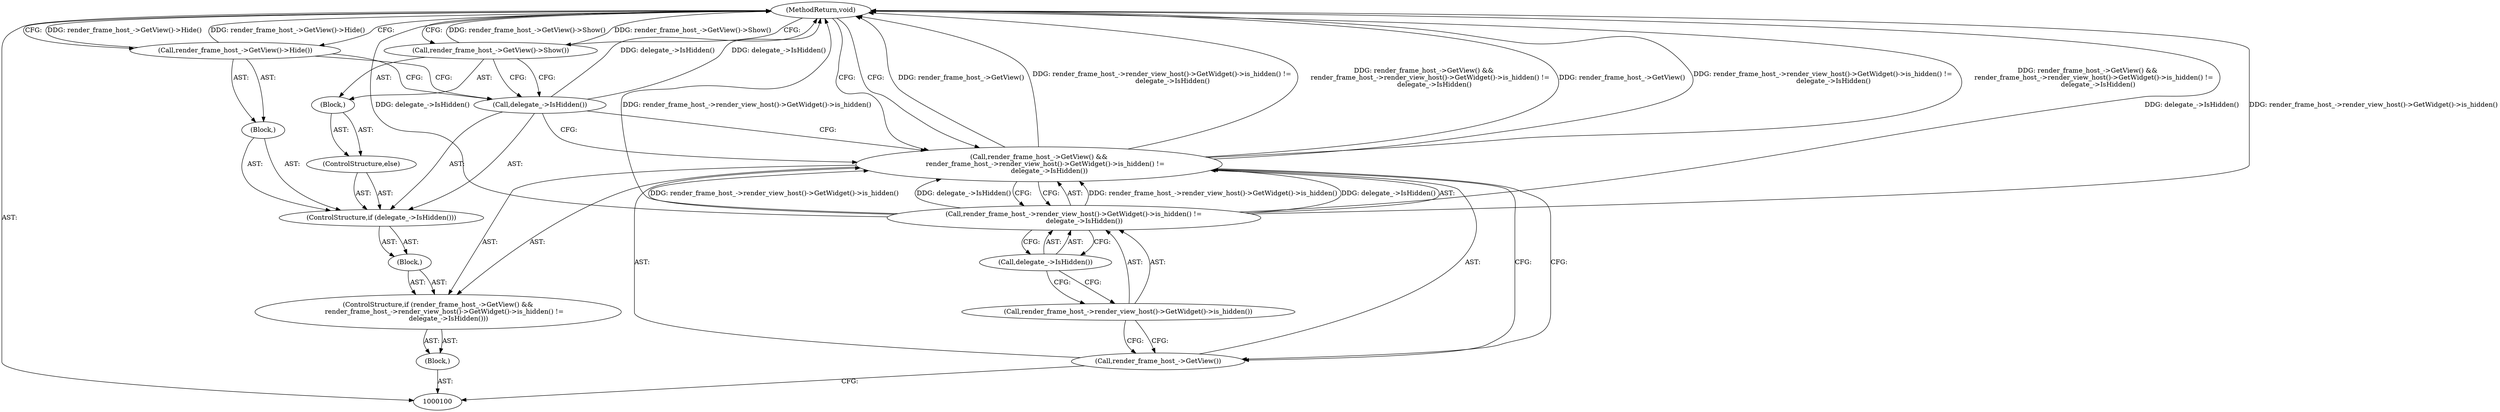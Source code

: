 digraph "1_Chrome_adca986a53b31b6da4cb22f8e755f6856daea89a_1" {
"1000116" [label="(MethodReturn,void)"];
"1000101" [label="(Block,)"];
"1000102" [label="(ControlStructure,if (render_frame_host_->GetView() &&\n      render_frame_host_->render_view_host()->GetWidget()->is_hidden() !=\n          delegate_->IsHidden()))"];
"1000103" [label="(Call,render_frame_host_->GetView() &&\n      render_frame_host_->render_view_host()->GetWidget()->is_hidden() !=\n          delegate_->IsHidden())"];
"1000104" [label="(Call,render_frame_host_->GetView())"];
"1000105" [label="(Call,render_frame_host_->render_view_host()->GetWidget()->is_hidden() !=\n          delegate_->IsHidden())"];
"1000106" [label="(Call,render_frame_host_->render_view_host()->GetWidget()->is_hidden())"];
"1000107" [label="(Call,delegate_->IsHidden())"];
"1000108" [label="(Block,)"];
"1000111" [label="(Block,)"];
"1000109" [label="(ControlStructure,if (delegate_->IsHidden()))"];
"1000110" [label="(Call,delegate_->IsHidden())"];
"1000112" [label="(Call,render_frame_host_->GetView()->Hide())"];
"1000114" [label="(Block,)"];
"1000113" [label="(ControlStructure,else)"];
"1000115" [label="(Call,render_frame_host_->GetView()->Show())"];
"1000116" -> "1000100"  [label="AST: "];
"1000116" -> "1000112"  [label="CFG: "];
"1000116" -> "1000115"  [label="CFG: "];
"1000116" -> "1000103"  [label="CFG: "];
"1000105" -> "1000116"  [label="DDG: delegate_->IsHidden()"];
"1000105" -> "1000116"  [label="DDG: render_frame_host_->render_view_host()->GetWidget()->is_hidden()"];
"1000103" -> "1000116"  [label="DDG: render_frame_host_->GetView()"];
"1000103" -> "1000116"  [label="DDG: render_frame_host_->render_view_host()->GetWidget()->is_hidden() !=\n          delegate_->IsHidden()"];
"1000103" -> "1000116"  [label="DDG: render_frame_host_->GetView() &&\n      render_frame_host_->render_view_host()->GetWidget()->is_hidden() !=\n          delegate_->IsHidden()"];
"1000115" -> "1000116"  [label="DDG: render_frame_host_->GetView()->Show()"];
"1000112" -> "1000116"  [label="DDG: render_frame_host_->GetView()->Hide()"];
"1000110" -> "1000116"  [label="DDG: delegate_->IsHidden()"];
"1000101" -> "1000100"  [label="AST: "];
"1000102" -> "1000101"  [label="AST: "];
"1000102" -> "1000101"  [label="AST: "];
"1000103" -> "1000102"  [label="AST: "];
"1000108" -> "1000102"  [label="AST: "];
"1000103" -> "1000102"  [label="AST: "];
"1000103" -> "1000104"  [label="CFG: "];
"1000103" -> "1000105"  [label="CFG: "];
"1000104" -> "1000103"  [label="AST: "];
"1000105" -> "1000103"  [label="AST: "];
"1000110" -> "1000103"  [label="CFG: "];
"1000116" -> "1000103"  [label="CFG: "];
"1000103" -> "1000116"  [label="DDG: render_frame_host_->GetView()"];
"1000103" -> "1000116"  [label="DDG: render_frame_host_->render_view_host()->GetWidget()->is_hidden() !=\n          delegate_->IsHidden()"];
"1000103" -> "1000116"  [label="DDG: render_frame_host_->GetView() &&\n      render_frame_host_->render_view_host()->GetWidget()->is_hidden() !=\n          delegate_->IsHidden()"];
"1000105" -> "1000103"  [label="DDG: render_frame_host_->render_view_host()->GetWidget()->is_hidden()"];
"1000105" -> "1000103"  [label="DDG: delegate_->IsHidden()"];
"1000104" -> "1000103"  [label="AST: "];
"1000104" -> "1000100"  [label="CFG: "];
"1000106" -> "1000104"  [label="CFG: "];
"1000103" -> "1000104"  [label="CFG: "];
"1000105" -> "1000103"  [label="AST: "];
"1000105" -> "1000107"  [label="CFG: "];
"1000106" -> "1000105"  [label="AST: "];
"1000107" -> "1000105"  [label="AST: "];
"1000103" -> "1000105"  [label="CFG: "];
"1000105" -> "1000116"  [label="DDG: delegate_->IsHidden()"];
"1000105" -> "1000116"  [label="DDG: render_frame_host_->render_view_host()->GetWidget()->is_hidden()"];
"1000105" -> "1000103"  [label="DDG: render_frame_host_->render_view_host()->GetWidget()->is_hidden()"];
"1000105" -> "1000103"  [label="DDG: delegate_->IsHidden()"];
"1000106" -> "1000105"  [label="AST: "];
"1000106" -> "1000104"  [label="CFG: "];
"1000107" -> "1000106"  [label="CFG: "];
"1000107" -> "1000105"  [label="AST: "];
"1000107" -> "1000106"  [label="CFG: "];
"1000105" -> "1000107"  [label="CFG: "];
"1000108" -> "1000102"  [label="AST: "];
"1000109" -> "1000108"  [label="AST: "];
"1000111" -> "1000109"  [label="AST: "];
"1000112" -> "1000111"  [label="AST: "];
"1000109" -> "1000108"  [label="AST: "];
"1000110" -> "1000109"  [label="AST: "];
"1000111" -> "1000109"  [label="AST: "];
"1000113" -> "1000109"  [label="AST: "];
"1000110" -> "1000109"  [label="AST: "];
"1000110" -> "1000103"  [label="CFG: "];
"1000112" -> "1000110"  [label="CFG: "];
"1000115" -> "1000110"  [label="CFG: "];
"1000110" -> "1000116"  [label="DDG: delegate_->IsHidden()"];
"1000112" -> "1000111"  [label="AST: "];
"1000112" -> "1000110"  [label="CFG: "];
"1000116" -> "1000112"  [label="CFG: "];
"1000112" -> "1000116"  [label="DDG: render_frame_host_->GetView()->Hide()"];
"1000114" -> "1000113"  [label="AST: "];
"1000115" -> "1000114"  [label="AST: "];
"1000113" -> "1000109"  [label="AST: "];
"1000114" -> "1000113"  [label="AST: "];
"1000115" -> "1000114"  [label="AST: "];
"1000115" -> "1000110"  [label="CFG: "];
"1000116" -> "1000115"  [label="CFG: "];
"1000115" -> "1000116"  [label="DDG: render_frame_host_->GetView()->Show()"];
}
